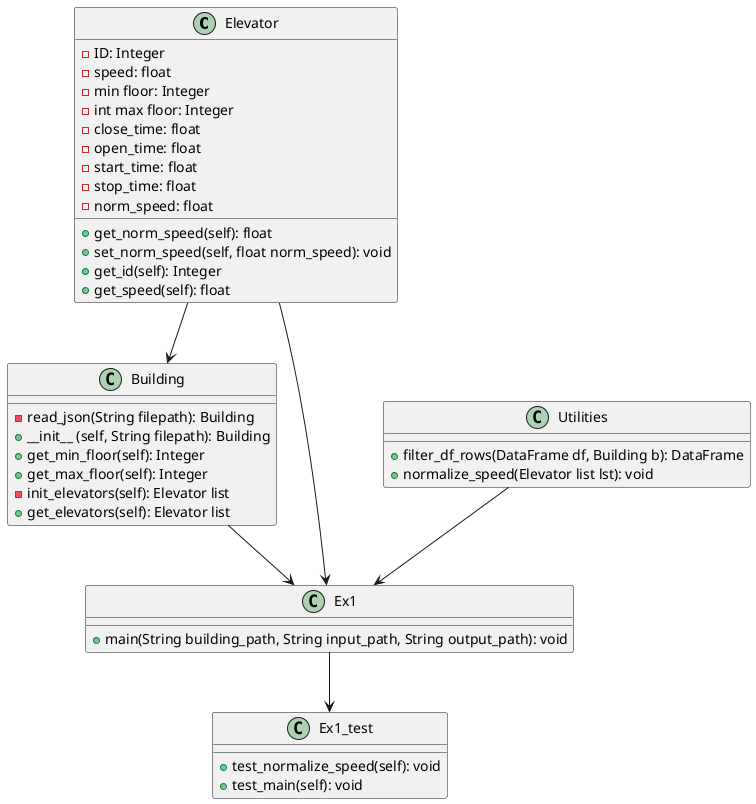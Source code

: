 @startuml
'https://plantuml.com/sequence-diagram
'https://plantuml.com/class-diagram

class Elevator {
  -ID: Integer
  -speed: float
  -min floor: Integer
  -int max floor: Integer
  -close_time: float
  -open_time: float
  -start_time: float
  -stop_time: float
  -norm_speed: float
  +get_norm_speed(self): float
  +set_norm_speed(self, float norm_speed): void
  +get_id(self): Integer
  +get_speed(self): float
}

class Building {
   -read_json(String filepath): Building
   +__init__ (self, String filepath): Building
   +get_min_floor(self): Integer
   +get_max_floor(self): Integer
   -init_elevators(self): Elevator list
   +get_elevators(self): Elevator list
}

class Ex1 {
    +main(String building_path, String input_path, String output_path): void
}

class Utilities {
    +filter_df_rows(DataFrame df, Building b): DataFrame
    +normalize_speed(Elevator list lst): void
}

class Ex1_test {
    +test_normalize_speed(self): void
    +test_main(self): void
}

Elevator --> Building
Elevator --> Ex1
Building --> Ex1
Utilities --> Ex1
Ex1 --> Ex1_test

@enduml